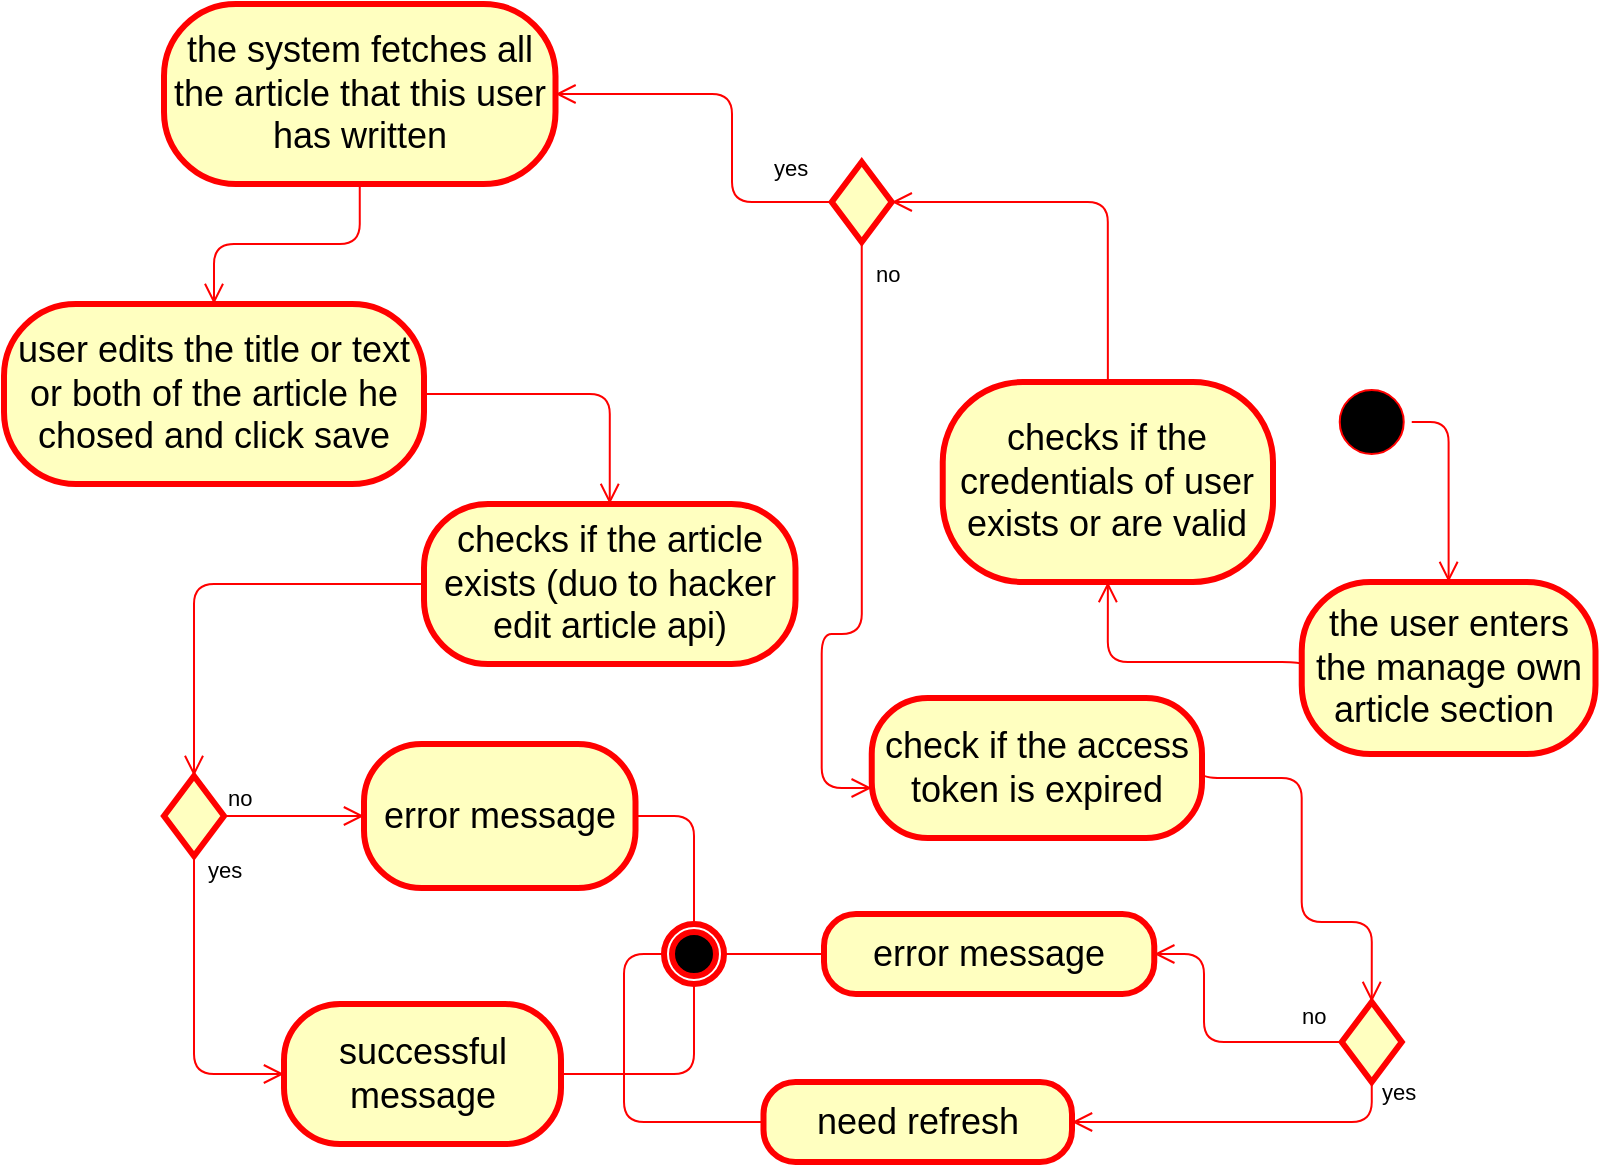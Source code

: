 <mxfile>
    <diagram id="ZiMKt3jKzFoasOdwzQo0" name="Page-1">
        <mxGraphModel dx="1080" dy="1176" grid="1" gridSize="10" guides="1" tooltips="1" connect="1" arrows="1" fold="1" page="1" pageScale="1" pageWidth="850" pageHeight="1100" math="0" shadow="0">
            <root>
                <mxCell id="0"/>
                <mxCell id="1" parent="0"/>
                <mxCell id="6" value="user edits the title or text or both of the article he chosed and click save" style="rounded=1;whiteSpace=wrap;html=1;arcSize=40;fontColor=#000000;fillColor=#ffffc0;strokeColor=#ff0000;strokeWidth=3;fontSize=18;" parent="1" vertex="1">
                    <mxGeometry x="30" y="210" width="210" height="90" as="geometry"/>
                </mxCell>
                <mxCell id="7" value="" style="edgeStyle=orthogonalEdgeStyle;html=1;verticalAlign=bottom;endArrow=open;endSize=8;strokeColor=#ff0000;fontSize=18;startArrow=none;exitX=0;exitY=0.5;exitDx=0;exitDy=0;entryX=0.5;entryY=0;entryDx=0;entryDy=0;" parent="1" source="20" target="12" edge="1">
                    <mxGeometry relative="1" as="geometry">
                        <mxPoint x="204.306" y="440" as="targetPoint"/>
                        <mxPoint x="160.75" y="430" as="sourcePoint"/>
                    </mxGeometry>
                </mxCell>
                <mxCell id="8" value="error message" style="rounded=1;whiteSpace=wrap;html=1;arcSize=40;fontColor=#000000;fillColor=#ffffc0;strokeColor=#ff0000;strokeWidth=3;fontSize=18;" parent="1" vertex="1">
                    <mxGeometry x="210" y="430" width="135.75" height="72" as="geometry"/>
                </mxCell>
                <mxCell id="9" value="successful message" style="rounded=1;whiteSpace=wrap;html=1;arcSize=40;fontColor=#000000;fillColor=#ffffc0;strokeColor=#ff0000;strokeWidth=3;fontFamily=Helvetica;fontSize=18;align=center;" parent="1" vertex="1">
                    <mxGeometry x="170" y="560" width="138.5" height="70" as="geometry"/>
                </mxCell>
                <mxCell id="10" value="" style="edgeStyle=orthogonalEdgeStyle;html=1;verticalAlign=bottom;endArrow=none;endSize=8;strokeColor=#ff0000;labelBackgroundColor=none;fontFamily=Helvetica;fontSize=18;fontColor=#FFFFFF;exitX=1;exitY=0.5;exitDx=0;exitDy=0;" parent="1" source="9" target="11" edge="1">
                    <mxGeometry relative="1" as="geometry">
                        <mxPoint x="573.75" y="610" as="targetPoint"/>
                        <mxPoint x="695.75" y="596" as="sourcePoint"/>
                    </mxGeometry>
                </mxCell>
                <mxCell id="11" value="" style="ellipse;html=1;shape=endState;fillColor=#000000;strokeColor=#ff0000;strokeWidth=3;fontFamily=Helvetica;fontSize=8;fontColor=#FFFFFF;" parent="1" vertex="1">
                    <mxGeometry x="360" y="520" width="30" height="30" as="geometry"/>
                </mxCell>
                <mxCell id="12" value="" style="rhombus;whiteSpace=wrap;html=1;fillColor=#ffffc0;strokeColor=#ff0000;strokeWidth=3;fontSize=18;" parent="1" vertex="1">
                    <mxGeometry x="110" y="446" width="30" height="40" as="geometry"/>
                </mxCell>
                <mxCell id="13" value="no" style="edgeStyle=orthogonalEdgeStyle;html=1;align=left;verticalAlign=bottom;endArrow=open;endSize=8;strokeColor=#ff0000;exitX=1;exitY=0.5;exitDx=0;exitDy=0;entryX=0;entryY=0.5;entryDx=0;entryDy=0;labelBackgroundColor=none;" parent="1" source="12" target="8" edge="1">
                    <mxGeometry x="-1" relative="1" as="geometry">
                        <mxPoint x="317.25" y="465.62" as="targetPoint"/>
                        <mxPoint x="217.25" y="465.62" as="sourcePoint"/>
                    </mxGeometry>
                </mxCell>
                <mxCell id="14" value="yes" style="edgeStyle=orthogonalEdgeStyle;html=1;align=left;verticalAlign=top;endArrow=open;endSize=8;strokeColor=#ff0000;exitX=0.5;exitY=1;exitDx=0;exitDy=0;entryX=0;entryY=0.5;entryDx=0;entryDy=0;labelBackgroundColor=none;" parent="1" source="12" target="9" edge="1">
                    <mxGeometry x="-1" y="8" relative="1" as="geometry">
                        <mxPoint x="200.37" y="562" as="targetPoint"/>
                        <mxPoint x="200.37" y="502" as="sourcePoint"/>
                        <mxPoint x="-3" y="-6" as="offset"/>
                    </mxGeometry>
                </mxCell>
                <mxCell id="15" value="" style="edgeStyle=orthogonalEdgeStyle;html=1;verticalAlign=bottom;endArrow=none;endSize=8;strokeColor=#ff0000;labelBackgroundColor=none;fontFamily=Helvetica;fontSize=18;fontColor=#FFFFFF;exitX=1;exitY=0.5;exitDx=0;exitDy=0;entryX=0.5;entryY=0;entryDx=0;entryDy=0;" parent="1" source="8" target="11" edge="1">
                    <mxGeometry relative="1" as="geometry">
                        <mxPoint x="643.25" y="430" as="targetPoint"/>
                        <mxPoint x="588.25" y="494" as="sourcePoint"/>
                    </mxGeometry>
                </mxCell>
                <mxCell id="16" value="the system fetches all the article that this user has written" style="rounded=1;whiteSpace=wrap;html=1;arcSize=40;fontColor=#000000;fillColor=#ffffc0;strokeColor=#ff0000;strokeWidth=3;fontSize=18;" parent="1" vertex="1">
                    <mxGeometry x="110" y="60" width="195.75" height="90" as="geometry"/>
                </mxCell>
                <mxCell id="19" value="" style="edgeStyle=orthogonalEdgeStyle;html=1;verticalAlign=bottom;endArrow=open;endSize=8;strokeColor=#ff0000;fontSize=18;startArrow=none;exitX=0.5;exitY=1;exitDx=0;exitDy=0;entryX=0.5;entryY=0;entryDx=0;entryDy=0;" parent="1" source="16" target="6" edge="1">
                    <mxGeometry relative="1" as="geometry">
                        <mxPoint x="230.0" y="290" as="targetPoint"/>
                        <mxPoint x="230.0" y="170" as="sourcePoint"/>
                    </mxGeometry>
                </mxCell>
                <mxCell id="20" value="checks if the article exists (duo to hacker edit article api)" style="rounded=1;whiteSpace=wrap;html=1;arcSize=40;fontColor=#000000;fillColor=#ffffc0;strokeColor=#ff0000;strokeWidth=3;fontSize=18;" parent="1" vertex="1">
                    <mxGeometry x="240" y="310" width="185.75" height="80" as="geometry"/>
                </mxCell>
                <mxCell id="21" value="" style="edgeStyle=orthogonalEdgeStyle;html=1;verticalAlign=bottom;endArrow=open;endSize=8;strokeColor=#ff0000;fontSize=18;startArrow=none;exitX=1;exitY=0.5;exitDx=0;exitDy=0;entryX=0.5;entryY=0;entryDx=0;entryDy=0;" parent="1" source="6" target="20" edge="1">
                    <mxGeometry relative="1" as="geometry">
                        <mxPoint x="280" y="293" as="targetPoint"/>
                        <mxPoint x="312.875" y="217" as="sourcePoint"/>
                    </mxGeometry>
                </mxCell>
                <mxCell id="41" value="" style="ellipse;html=1;shape=startState;fillColor=#000000;strokeColor=#ff0000;" vertex="1" parent="1">
                    <mxGeometry x="693.87" y="249" width="40" height="40" as="geometry"/>
                </mxCell>
                <mxCell id="42" value="" style="edgeStyle=orthogonalEdgeStyle;html=1;verticalAlign=bottom;endArrow=open;endSize=8;strokeColor=#ff0000;entryX=0.5;entryY=0;entryDx=0;entryDy=0;exitX=1;exitY=0.5;exitDx=0;exitDy=0;" edge="1" parent="1" source="41" target="43">
                    <mxGeometry relative="1" as="geometry">
                        <mxPoint x="459.37" y="261" as="targetPoint"/>
                        <mxPoint x="479.37" y="179" as="sourcePoint"/>
                    </mxGeometry>
                </mxCell>
                <mxCell id="43" value="&lt;span style=&quot;font-size: 18px;&quot;&gt;the user enters the manage own article section&amp;nbsp;&lt;/span&gt;" style="rounded=1;whiteSpace=wrap;html=1;arcSize=40;fontColor=#000000;fillColor=#ffffc0;strokeColor=#ff0000;strokeWidth=3;" vertex="1" parent="1">
                    <mxGeometry x="678.87" y="349" width="146.88" height="86" as="geometry"/>
                </mxCell>
                <mxCell id="44" value="" style="edgeStyle=orthogonalEdgeStyle;html=1;verticalAlign=bottom;endArrow=open;endSize=8;strokeColor=#ff0000;entryX=0.5;entryY=1;entryDx=0;entryDy=0;exitX=0;exitY=0.5;exitDx=0;exitDy=0;" edge="1" parent="1" source="43" target="45">
                    <mxGeometry relative="1" as="geometry">
                        <mxPoint x="298.37" y="291" as="targetPoint"/>
                        <Array as="points">
                            <mxPoint x="678.87" y="389"/>
                            <mxPoint x="581.87" y="389"/>
                        </Array>
                    </mxGeometry>
                </mxCell>
                <mxCell id="45" value="checks if the credentials of user exists or are valid" style="rounded=1;whiteSpace=wrap;html=1;arcSize=40;fontColor=#000000;fillColor=#ffffc0;strokeColor=#ff0000;strokeWidth=3;fontSize=18;" vertex="1" parent="1">
                    <mxGeometry x="499.37" y="249" width="165.13" height="100" as="geometry"/>
                </mxCell>
                <mxCell id="46" value="" style="rhombus;whiteSpace=wrap;html=1;fillColor=#ffffc0;strokeColor=#ff0000;strokeWidth=3;fontSize=18;" vertex="1" parent="1">
                    <mxGeometry x="443.87" y="139" width="30" height="40" as="geometry"/>
                </mxCell>
                <mxCell id="47" value="no" style="edgeStyle=orthogonalEdgeStyle;html=1;align=left;verticalAlign=bottom;endArrow=open;endSize=8;strokeColor=#ff0000;exitX=0.5;exitY=1;exitDx=0;exitDy=0;labelBackgroundColor=none;entryX=0;entryY=0.5;entryDx=0;entryDy=0;" edge="1" parent="1" source="46">
                    <mxGeometry x="-0.84" y="5" relative="1" as="geometry">
                        <mxPoint x="463.87" y="452" as="targetPoint"/>
                        <mxPoint x="458.87" y="189" as="sourcePoint"/>
                        <Array as="points">
                            <mxPoint x="458.87" y="375"/>
                            <mxPoint x="438.87" y="375"/>
                            <mxPoint x="438.87" y="452"/>
                        </Array>
                        <mxPoint as="offset"/>
                    </mxGeometry>
                </mxCell>
                <mxCell id="48" value="" style="edgeStyle=orthogonalEdgeStyle;html=1;verticalAlign=bottom;endArrow=open;endSize=8;strokeColor=#ff0000;entryX=1;entryY=0.5;entryDx=0;entryDy=0;exitX=0.5;exitY=0;exitDx=0;exitDy=0;" edge="1" parent="1" source="45" target="46">
                    <mxGeometry relative="1" as="geometry">
                        <mxPoint x="401.38" y="279.95" as="targetPoint"/>
                        <Array as="points">
                            <mxPoint x="581.87" y="159"/>
                        </Array>
                        <mxPoint x="558.87" y="267" as="sourcePoint"/>
                    </mxGeometry>
                </mxCell>
                <mxCell id="49" value="check if the access token is expired" style="rounded=1;whiteSpace=wrap;html=1;arcSize=40;fontColor=#000000;fillColor=#ffffc0;strokeColor=#ff0000;strokeWidth=3;fontSize=18;" vertex="1" parent="1">
                    <mxGeometry x="463.87" y="407" width="165.13" height="70" as="geometry"/>
                </mxCell>
                <mxCell id="50" value="" style="rhombus;whiteSpace=wrap;html=1;fillColor=#ffffc0;strokeColor=#ff0000;strokeWidth=3;fontSize=18;" vertex="1" parent="1">
                    <mxGeometry x="698.87" y="559.0" width="30" height="40" as="geometry"/>
                </mxCell>
                <mxCell id="51" value="yes" style="edgeStyle=orthogonalEdgeStyle;html=1;align=left;verticalAlign=bottom;endArrow=open;endSize=8;strokeColor=#ff0000;exitX=0.5;exitY=1;exitDx=0;exitDy=0;labelBackgroundColor=none;entryX=1;entryY=0.5;entryDx=0;entryDy=0;" edge="1" parent="1" source="50" target="55">
                    <mxGeometry x="-0.83" y="3" relative="1" as="geometry">
                        <mxPoint x="786" y="716.93" as="targetPoint"/>
                        <mxPoint x="972.75" y="806.55" as="sourcePoint"/>
                        <Array as="points">
                            <mxPoint x="713.87" y="619"/>
                        </Array>
                        <mxPoint as="offset"/>
                    </mxGeometry>
                </mxCell>
                <mxCell id="52" value="no" style="edgeStyle=orthogonalEdgeStyle;html=1;align=left;verticalAlign=top;endArrow=open;endSize=8;strokeColor=#ff0000;exitX=0;exitY=0.5;exitDx=0;exitDy=0;labelBackgroundColor=none;entryX=1;entryY=0.5;entryDx=0;entryDy=0;" edge="1" parent="1" source="50" target="54">
                    <mxGeometry x="-0.689" y="-26" relative="1" as="geometry">
                        <mxPoint x="518.87" y="597" as="targetPoint"/>
                        <mxPoint x="955.87" y="842.93" as="sourcePoint"/>
                        <mxPoint as="offset"/>
                        <Array as="points">
                            <mxPoint x="630" y="579"/>
                            <mxPoint x="630" y="535"/>
                        </Array>
                    </mxGeometry>
                </mxCell>
                <mxCell id="53" value="" style="edgeStyle=orthogonalEdgeStyle;html=1;verticalAlign=bottom;endArrow=open;endSize=8;strokeColor=#ff0000;entryX=0.5;entryY=0;entryDx=0;entryDy=0;exitX=1;exitY=0.5;exitDx=0;exitDy=0;" edge="1" parent="1" source="49" target="50">
                    <mxGeometry relative="1" as="geometry">
                        <mxPoint x="723.51" y="549.88" as="targetPoint"/>
                        <Array as="points">
                            <mxPoint x="628.87" y="447"/>
                            <mxPoint x="678.87" y="447"/>
                            <mxPoint x="678.87" y="519"/>
                            <mxPoint x="713.87" y="519"/>
                        </Array>
                        <mxPoint x="703" y="565.93" as="sourcePoint"/>
                    </mxGeometry>
                </mxCell>
                <mxCell id="54" value="error message" style="rounded=1;whiteSpace=wrap;html=1;arcSize=40;fontColor=#000000;fillColor=#ffffc0;strokeColor=#ff0000;strokeWidth=3;fontSize=18;" vertex="1" parent="1">
                    <mxGeometry x="440" y="515" width="165.13" height="40" as="geometry"/>
                </mxCell>
                <mxCell id="55" value="need refresh" style="rounded=1;whiteSpace=wrap;html=1;arcSize=40;fontColor=#000000;fillColor=#ffffc0;strokeColor=#ff0000;strokeWidth=3;fontSize=18;" vertex="1" parent="1">
                    <mxGeometry x="409.75" y="599" width="154.25" height="40" as="geometry"/>
                </mxCell>
                <mxCell id="56" value="yes" style="edgeStyle=orthogonalEdgeStyle;html=1;align=left;verticalAlign=top;endArrow=open;endSize=8;strokeColor=#ff0000;exitX=0;exitY=0.5;exitDx=0;exitDy=0;labelBackgroundColor=none;entryX=1;entryY=0.5;entryDx=0;entryDy=0;" edge="1" parent="1" source="46" target="16">
                    <mxGeometry x="-0.681" y="-30" relative="1" as="geometry">
                        <mxPoint x="346" y="134" as="targetPoint"/>
                        <mxPoint x="449.25" y="139" as="sourcePoint"/>
                        <mxPoint as="offset"/>
                        <Array as="points">
                            <mxPoint x="394" y="159"/>
                            <mxPoint x="394" y="105"/>
                        </Array>
                    </mxGeometry>
                </mxCell>
                <mxCell id="58" value="" style="edgeStyle=orthogonalEdgeStyle;html=1;verticalAlign=bottom;endArrow=none;endSize=8;strokeColor=#ff0000;labelBackgroundColor=none;fontFamily=Helvetica;fontSize=18;fontColor=#FFFFFF;exitX=0;exitY=0.5;exitDx=0;exitDy=0;entryX=1;entryY=0.5;entryDx=0;entryDy=0;" edge="1" parent="1" source="54" target="11">
                    <mxGeometry relative="1" as="geometry">
                        <mxPoint x="385" y="572.5" as="targetPoint"/>
                        <mxPoint x="318.5" y="617.5" as="sourcePoint"/>
                    </mxGeometry>
                </mxCell>
                <mxCell id="59" value="" style="edgeStyle=orthogonalEdgeStyle;html=1;verticalAlign=bottom;endArrow=none;endSize=8;strokeColor=#ff0000;labelBackgroundColor=none;fontFamily=Helvetica;fontSize=18;fontColor=#FFFFFF;exitX=0;exitY=0.5;exitDx=0;exitDy=0;entryX=0;entryY=0.5;entryDx=0;entryDy=0;" edge="1" parent="1" source="55" target="11">
                    <mxGeometry relative="1" as="geometry">
                        <mxPoint x="345.75" y="618.79" as="targetPoint"/>
                        <mxPoint x="395.75" y="618.79" as="sourcePoint"/>
                        <Array as="points">
                            <mxPoint x="340" y="619"/>
                            <mxPoint x="340" y="535"/>
                        </Array>
                    </mxGeometry>
                </mxCell>
            </root>
        </mxGraphModel>
    </diagram>
</mxfile>